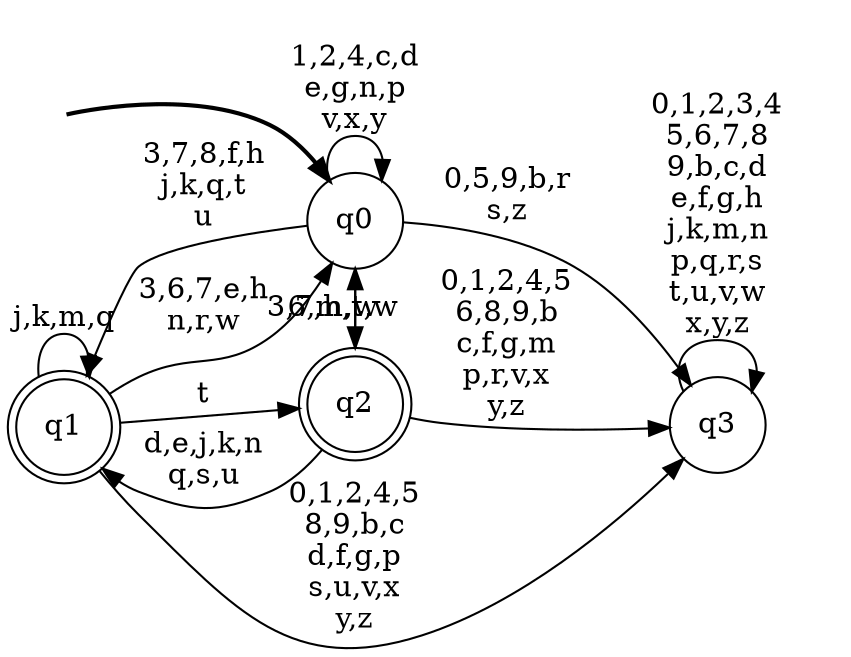 digraph BlueStar {
__start0 [style = invis, shape = none, label = "", width = 0, height = 0];

rankdir=LR;
size="8,5";

s0 [style="filled", color="black", fillcolor="white" shape="circle", label="q0"];
s1 [style="rounded,filled", color="black", fillcolor="white" shape="doublecircle", label="q1"];
s2 [style="rounded,filled", color="black", fillcolor="white" shape="doublecircle", label="q2"];
s3 [style="filled", color="black", fillcolor="white" shape="circle", label="q3"];
subgraph cluster_main { 
	graph [pad=".75", ranksep="0.15", nodesep="0.15"];
	 style=invis; 
	__start0 -> s0 [penwidth=2];
}
s0 -> s0 [label="1,2,4,c,d\ne,g,n,p\nv,x,y"];
s0 -> s1 [label="3,7,8,f,h\nj,k,q,t\nu"];
s0 -> s2 [label="6,m,w"];
s0 -> s3 [label="0,5,9,b,r\ns,z"];
s1 -> s0 [label="3,6,7,e,h\nn,r,w"];
s1 -> s1 [label="j,k,m,q"];
s1 -> s2 [label="t"];
s1 -> s3 [label="0,1,2,4,5\n8,9,b,c\nd,f,g,p\ns,u,v,x\ny,z"];
s2 -> s0 [label="3,7,h,t,w"];
s2 -> s1 [label="d,e,j,k,n\nq,s,u"];
s2 -> s3 [label="0,1,2,4,5\n6,8,9,b\nc,f,g,m\np,r,v,x\ny,z"];
s3 -> s3 [label="0,1,2,3,4\n5,6,7,8\n9,b,c,d\ne,f,g,h\nj,k,m,n\np,q,r,s\nt,u,v,w\nx,y,z"];

}